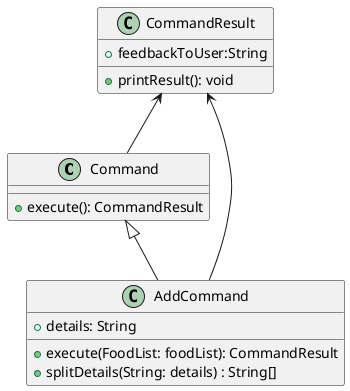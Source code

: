 @startuml
'https://plantuml.com/class-diagram

class Command {
    +execute(): CommandResult
}
class AddCommand {
    +details: String
    +execute(FoodList: foodList): CommandResult
    +splitDetails(String: details) : String[]
}
class CommandResult {
    +feedbackToUser:String
    +printResult(): void
}

Command <|-- AddCommand
CommandResult <-- AddCommand
CommandResult <-- Command

@enduml